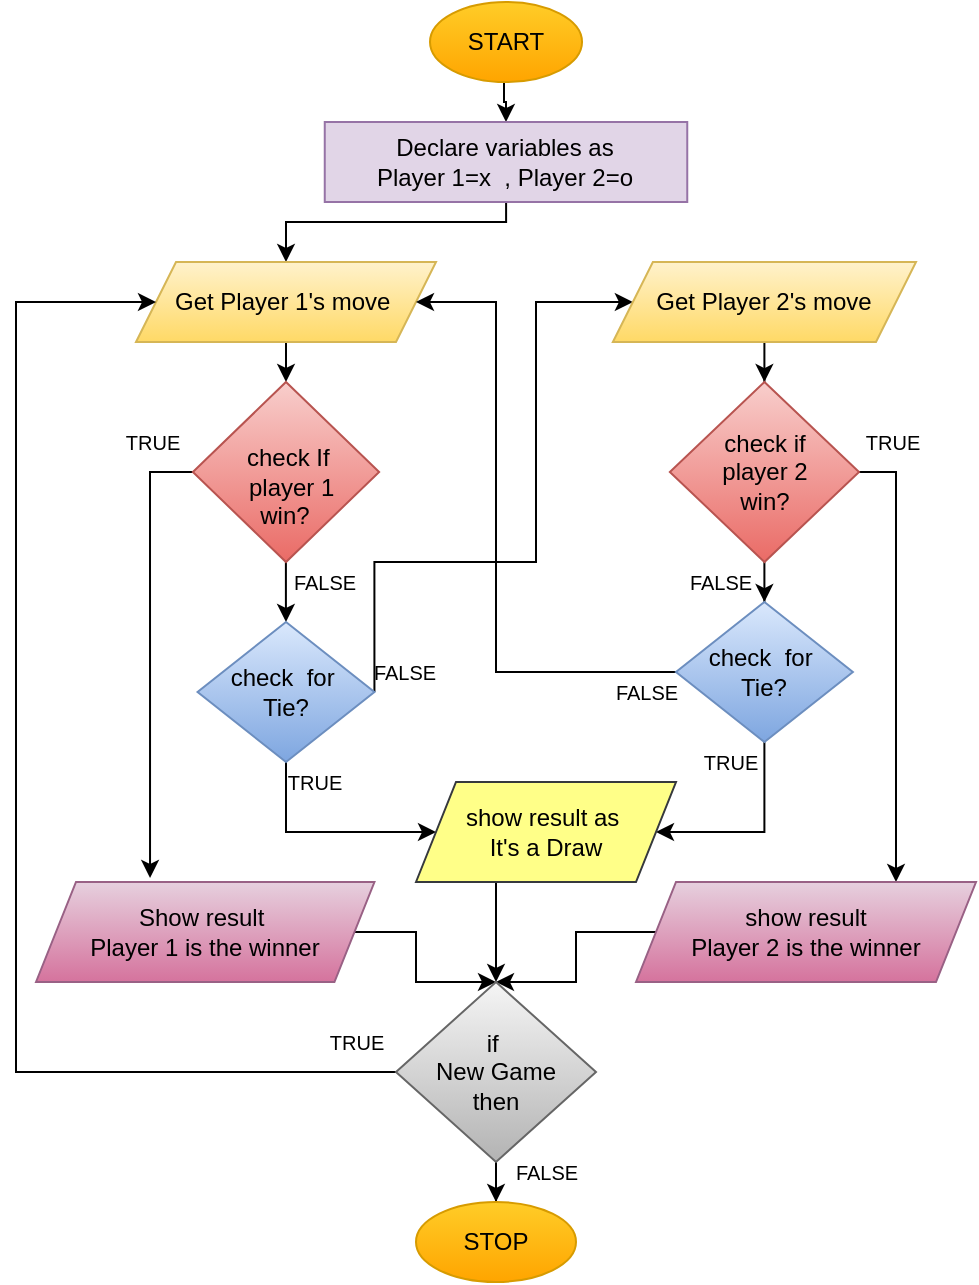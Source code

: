 <mxfile version="17.4.5" type="device"><diagram id="ih1U0Zb7v80E40LfeeEg" name="Page-1"><mxGraphModel dx="994" dy="547" grid="1" gridSize="10" guides="1" tooltips="1" connect="1" arrows="1" fold="1" page="1" pageScale="1" pageWidth="827" pageHeight="1169" math="0" shadow="0"><root><mxCell id="0"/><mxCell id="1" parent="0"/><mxCell id="vfueyk-2AejdtG6Yo8fT-12" style="edgeStyle=orthogonalEdgeStyle;rounded=0;orthogonalLoop=1;jettySize=auto;html=1;exitX=1;exitY=0.5;exitDx=0;exitDy=0;" parent="1" source="vfueyk-2AejdtG6Yo8fT-8" target="vfueyk-2AejdtG6Yo8fT-11" edge="1"><mxGeometry relative="1" as="geometry"><Array as="points"><mxPoint x="309" y="280"/><mxPoint x="390" y="280"/><mxPoint x="390" y="150"/></Array></mxGeometry></mxCell><mxCell id="vfueyk-2AejdtG6Yo8fT-28" value="" style="edgeStyle=orthogonalEdgeStyle;rounded=0;orthogonalLoop=1;jettySize=auto;html=1;entryX=0.5;entryY=0;entryDx=0;entryDy=0;" parent="1" source="vfueyk-2AejdtG6Yo8fT-1" target="vfueyk-2AejdtG6Yo8fT-2" edge="1"><mxGeometry relative="1" as="geometry"><Array as="points"><mxPoint x="374" y="50"/><mxPoint x="375" y="50"/></Array></mxGeometry></mxCell><mxCell id="vfueyk-2AejdtG6Yo8fT-1" value="START" style="ellipse;whiteSpace=wrap;html=1;fillColor=#ffcd28;gradientColor=#ffa500;strokeColor=#d79b00;" parent="1" vertex="1"><mxGeometry x="337.01" width="76" height="40" as="geometry"/></mxCell><mxCell id="vfueyk-2AejdtG6Yo8fT-5" value="" style="edgeStyle=orthogonalEdgeStyle;rounded=0;orthogonalLoop=1;jettySize=auto;html=1;" parent="1" source="vfueyk-2AejdtG6Yo8fT-2" target="vfueyk-2AejdtG6Yo8fT-4" edge="1"><mxGeometry relative="1" as="geometry"><Array as="points"><mxPoint x="375" y="110"/><mxPoint x="265" y="110"/></Array></mxGeometry></mxCell><mxCell id="vfueyk-2AejdtG6Yo8fT-2" value="Declare variables as&lt;br&gt;Player 1=x&amp;nbsp; , Player 2=o" style="whiteSpace=wrap;html=1;fillColor=#e1d5e7;strokeColor=#9673a6;" parent="1" vertex="1"><mxGeometry x="284.38" y="60" width="181.25" height="40" as="geometry"/></mxCell><mxCell id="vfueyk-2AejdtG6Yo8fT-7" value="" style="edgeStyle=orthogonalEdgeStyle;rounded=0;orthogonalLoop=1;jettySize=auto;html=1;" parent="1" source="vfueyk-2AejdtG6Yo8fT-4" target="vfueyk-2AejdtG6Yo8fT-6" edge="1"><mxGeometry relative="1" as="geometry"/></mxCell><mxCell id="vfueyk-2AejdtG6Yo8fT-4" value="Get Player 1's move&amp;nbsp;" style="shape=parallelogram;perimeter=parallelogramPerimeter;whiteSpace=wrap;html=1;fixedSize=1;fillColor=#fff2cc;gradientColor=#ffd966;strokeColor=#d6b656;" parent="1" vertex="1"><mxGeometry x="190" y="130" width="150" height="40" as="geometry"/></mxCell><mxCell id="vfueyk-2AejdtG6Yo8fT-9" value="" style="edgeStyle=orthogonalEdgeStyle;rounded=0;orthogonalLoop=1;jettySize=auto;html=1;" parent="1" source="vfueyk-2AejdtG6Yo8fT-6" target="vfueyk-2AejdtG6Yo8fT-8" edge="1"><mxGeometry relative="1" as="geometry"/></mxCell><mxCell id="vfueyk-2AejdtG6Yo8fT-26" style="edgeStyle=orthogonalEdgeStyle;rounded=0;orthogonalLoop=1;jettySize=auto;html=1;entryX=0.337;entryY=-0.04;entryDx=0;entryDy=0;entryPerimeter=0;" parent="1" source="vfueyk-2AejdtG6Yo8fT-6" target="vfueyk-2AejdtG6Yo8fT-22" edge="1"><mxGeometry relative="1" as="geometry"><Array as="points"><mxPoint x="197" y="235"/></Array></mxGeometry></mxCell><mxCell id="vfueyk-2AejdtG6Yo8fT-6" value="&lt;br&gt;&amp;nbsp; check If&amp;nbsp;&lt;br&gt;&amp;nbsp; player 1 &lt;br&gt;win?" style="rhombus;whiteSpace=wrap;html=1;fillColor=#f8cecc;gradientColor=#ea6b66;strokeColor=#b85450;" parent="1" vertex="1"><mxGeometry x="218.44" y="190" width="93.12" height="90" as="geometry"/></mxCell><mxCell id="vfueyk-2AejdtG6Yo8fT-21" style="edgeStyle=orthogonalEdgeStyle;rounded=0;orthogonalLoop=1;jettySize=auto;html=1;entryX=0;entryY=0.5;entryDx=0;entryDy=0;" parent="1" source="vfueyk-2AejdtG6Yo8fT-8" target="vfueyk-2AejdtG6Yo8fT-18" edge="1"><mxGeometry relative="1" as="geometry"><Array as="points"><mxPoint x="265" y="415"/></Array></mxGeometry></mxCell><mxCell id="vfueyk-2AejdtG6Yo8fT-8" value="check&amp;nbsp; for&amp;nbsp;&lt;br&gt;Tie?" style="rhombus;whiteSpace=wrap;html=1;fillColor=#dae8fc;gradientColor=#7ea6e0;strokeColor=#6c8ebf;" parent="1" vertex="1"><mxGeometry x="220.78" y="310" width="88.44" height="70" as="geometry"/></mxCell><mxCell id="vfueyk-2AejdtG6Yo8fT-14" value="" style="edgeStyle=orthogonalEdgeStyle;rounded=0;orthogonalLoop=1;jettySize=auto;html=1;" parent="1" source="vfueyk-2AejdtG6Yo8fT-11" target="vfueyk-2AejdtG6Yo8fT-13" edge="1"><mxGeometry relative="1" as="geometry"/></mxCell><mxCell id="vfueyk-2AejdtG6Yo8fT-11" value="Get Player 2's move" style="shape=parallelogram;perimeter=parallelogramPerimeter;whiteSpace=wrap;html=1;fixedSize=1;fillColor=#fff2cc;gradientColor=#ffd966;strokeColor=#d6b656;" parent="1" vertex="1"><mxGeometry x="428.44" y="130" width="151.56" height="40" as="geometry"/></mxCell><mxCell id="vfueyk-2AejdtG6Yo8fT-16" value="" style="edgeStyle=orthogonalEdgeStyle;rounded=0;orthogonalLoop=1;jettySize=auto;html=1;" parent="1" source="vfueyk-2AejdtG6Yo8fT-13" target="vfueyk-2AejdtG6Yo8fT-15" edge="1"><mxGeometry relative="1" as="geometry"/></mxCell><mxCell id="vfueyk-2AejdtG6Yo8fT-24" style="edgeStyle=orthogonalEdgeStyle;rounded=0;orthogonalLoop=1;jettySize=auto;html=1;" parent="1" source="vfueyk-2AejdtG6Yo8fT-13" target="vfueyk-2AejdtG6Yo8fT-23" edge="1"><mxGeometry relative="1" as="geometry"><mxPoint x="560" y="430" as="targetPoint"/><Array as="points"><mxPoint x="570" y="235"/></Array></mxGeometry></mxCell><mxCell id="vfueyk-2AejdtG6Yo8fT-13" value="check if &lt;br&gt;player 2 &lt;br&gt;win?" style="rhombus;whiteSpace=wrap;html=1;fillColor=#f8cecc;gradientColor=#ea6b66;strokeColor=#b85450;" parent="1" vertex="1"><mxGeometry x="456.93" y="190" width="94.58" height="90" as="geometry"/></mxCell><mxCell id="vfueyk-2AejdtG6Yo8fT-17" style="edgeStyle=orthogonalEdgeStyle;rounded=0;orthogonalLoop=1;jettySize=auto;html=1;" parent="1" source="vfueyk-2AejdtG6Yo8fT-15" target="vfueyk-2AejdtG6Yo8fT-4" edge="1"><mxGeometry relative="1" as="geometry"><Array as="points"><mxPoint x="370" y="335"/><mxPoint x="370" y="150"/></Array></mxGeometry></mxCell><mxCell id="vfueyk-2AejdtG6Yo8fT-20" style="edgeStyle=orthogonalEdgeStyle;rounded=0;orthogonalLoop=1;jettySize=auto;html=1;" parent="1" source="vfueyk-2AejdtG6Yo8fT-15" target="vfueyk-2AejdtG6Yo8fT-18" edge="1"><mxGeometry relative="1" as="geometry"><Array as="points"><mxPoint x="504" y="415"/></Array></mxGeometry></mxCell><mxCell id="vfueyk-2AejdtG6Yo8fT-15" value="check&amp;nbsp; for&amp;nbsp;&lt;br&gt;Tie?" style="rhombus;whiteSpace=wrap;html=1;fillColor=#dae8fc;gradientColor=#7ea6e0;strokeColor=#6c8ebf;" parent="1" vertex="1"><mxGeometry x="460" y="300" width="88.44" height="70" as="geometry"/></mxCell><mxCell id="vfueyk-2AejdtG6Yo8fT-31" style="edgeStyle=orthogonalEdgeStyle;rounded=0;orthogonalLoop=1;jettySize=auto;html=1;" parent="1" source="vfueyk-2AejdtG6Yo8fT-18" edge="1"><mxGeometry relative="1" as="geometry"><mxPoint x="370" y="490" as="targetPoint"/><Array as="points"><mxPoint x="370" y="450"/><mxPoint x="370" y="450"/></Array></mxGeometry></mxCell><mxCell id="vfueyk-2AejdtG6Yo8fT-18" value="show result as&amp;nbsp;&lt;br&gt;It's a Draw" style="shape=parallelogram;perimeter=parallelogramPerimeter;whiteSpace=wrap;html=1;fixedSize=1;fillColor=#ffff88;strokeColor=#36393d;" parent="1" vertex="1"><mxGeometry x="330" y="390" width="130" height="50" as="geometry"/></mxCell><mxCell id="vfueyk-2AejdtG6Yo8fT-30" style="edgeStyle=orthogonalEdgeStyle;rounded=0;orthogonalLoop=1;jettySize=auto;html=1;" parent="1" source="vfueyk-2AejdtG6Yo8fT-22" edge="1"><mxGeometry relative="1" as="geometry"><mxPoint x="370" y="490" as="targetPoint"/><Array as="points"><mxPoint x="330" y="465"/><mxPoint x="330" y="490"/></Array></mxGeometry></mxCell><mxCell id="vfueyk-2AejdtG6Yo8fT-22" value="Show result&amp;nbsp;&lt;br&gt;Player 1 is the winner" style="shape=parallelogram;perimeter=parallelogramPerimeter;whiteSpace=wrap;html=1;fixedSize=1;fillColor=#e6d0de;gradientColor=#d5739d;strokeColor=#996185;" parent="1" vertex="1"><mxGeometry x="140" y="440" width="169.22" height="50" as="geometry"/></mxCell><mxCell id="vfueyk-2AejdtG6Yo8fT-32" style="edgeStyle=orthogonalEdgeStyle;rounded=0;orthogonalLoop=1;jettySize=auto;html=1;entryX=0.5;entryY=0;entryDx=0;entryDy=0;" parent="1" source="vfueyk-2AejdtG6Yo8fT-23" target="vfueyk-2AejdtG6Yo8fT-46" edge="1"><mxGeometry relative="1" as="geometry"><mxPoint x="410" y="530" as="targetPoint"/><Array as="points"><mxPoint x="410" y="465"/><mxPoint x="410" y="490"/></Array></mxGeometry></mxCell><mxCell id="vfueyk-2AejdtG6Yo8fT-23" value="&lt;font face=&quot;helvetica&quot;&gt;show result&lt;br&gt;Player 2 is the winner&lt;br&gt;&lt;/font&gt;" style="shape=parallelogram;perimeter=parallelogramPerimeter;whiteSpace=wrap;html=1;fixedSize=1;fillColor=#e6d0de;gradientColor=#d5739d;strokeColor=#996185;" parent="1" vertex="1"><mxGeometry x="440" y="440" width="170" height="50" as="geometry"/></mxCell><mxCell id="vfueyk-2AejdtG6Yo8fT-34" value="FALSE" style="text;html=1;align=center;verticalAlign=middle;resizable=0;points=[];autosize=1;strokeColor=none;fillColor=none;fontSize=10;" parent="1" vertex="1"><mxGeometry x="259.22" y="280" width="50" height="20" as="geometry"/></mxCell><mxCell id="vfueyk-2AejdtG6Yo8fT-35" value="TRUE" style="text;html=1;align=center;verticalAlign=middle;resizable=0;points=[];autosize=1;strokeColor=none;fillColor=none;fontSize=10;" parent="1" vertex="1"><mxGeometry x="178.44" y="210" width="40" height="20" as="geometry"/></mxCell><mxCell id="vfueyk-2AejdtG6Yo8fT-37" value="TRUE" style="text;html=1;align=center;verticalAlign=middle;resizable=0;points=[];autosize=1;strokeColor=none;fillColor=none;fontSize=10;" parent="1" vertex="1"><mxGeometry x="548.44" y="210" width="40" height="20" as="geometry"/></mxCell><mxCell id="vfueyk-2AejdtG6Yo8fT-38" value="FALSE" style="text;html=1;align=center;verticalAlign=middle;resizable=0;points=[];autosize=1;strokeColor=none;fillColor=none;fontSize=10;" parent="1" vertex="1"><mxGeometry x="456.93" y="280" width="50" height="20" as="geometry"/></mxCell><mxCell id="vfueyk-2AejdtG6Yo8fT-41" value="TRUE" style="text;html=1;align=center;verticalAlign=middle;resizable=0;points=[];autosize=1;strokeColor=none;fillColor=none;fontSize=10;" parent="1" vertex="1"><mxGeometry x="259.22" y="380" width="40" height="20" as="geometry"/></mxCell><mxCell id="vfueyk-2AejdtG6Yo8fT-42" value="TRUE" style="text;html=1;align=center;verticalAlign=middle;resizable=0;points=[];autosize=1;strokeColor=none;fillColor=none;fontSize=10;" parent="1" vertex="1"><mxGeometry x="466.93" y="370" width="40" height="20" as="geometry"/></mxCell><mxCell id="vfueyk-2AejdtG6Yo8fT-43" value="FALSE" style="text;html=1;align=center;verticalAlign=middle;resizable=0;points=[];autosize=1;strokeColor=none;fillColor=none;fontSize=10;" parent="1" vertex="1"><mxGeometry x="420.0" y="335" width="50" height="20" as="geometry"/></mxCell><mxCell id="vfueyk-2AejdtG6Yo8fT-44" value="FALSE" style="text;html=1;align=center;verticalAlign=middle;resizable=0;points=[];autosize=1;strokeColor=none;fillColor=none;fontSize=10;" parent="1" vertex="1"><mxGeometry x="299.22" y="325" width="50" height="20" as="geometry"/></mxCell><mxCell id="vfueyk-2AejdtG6Yo8fT-49" style="edgeStyle=orthogonalEdgeStyle;rounded=0;orthogonalLoop=1;jettySize=auto;html=1;fontSize=12;entryX=0;entryY=0.5;entryDx=0;entryDy=0;" parent="1" source="vfueyk-2AejdtG6Yo8fT-46" target="vfueyk-2AejdtG6Yo8fT-4" edge="1"><mxGeometry relative="1" as="geometry"><mxPoint x="90" y="150" as="targetPoint"/><Array as="points"><mxPoint x="130" y="535"/><mxPoint x="130" y="150"/></Array></mxGeometry></mxCell><mxCell id="vfueyk-2AejdtG6Yo8fT-52" value="" style="edgeStyle=orthogonalEdgeStyle;rounded=0;orthogonalLoop=1;jettySize=auto;html=1;fontSize=12;" parent="1" source="vfueyk-2AejdtG6Yo8fT-46" target="vfueyk-2AejdtG6Yo8fT-51" edge="1"><mxGeometry relative="1" as="geometry"/></mxCell><mxCell id="vfueyk-2AejdtG6Yo8fT-46" value="&lt;font style=&quot;font-size: 12px&quot;&gt;if&amp;nbsp;&lt;br&gt;New Game&lt;br&gt;then&lt;br&gt;&lt;/font&gt;" style="rhombus;whiteSpace=wrap;html=1;fontSize=10;fillColor=#f5f5f5;gradientColor=#b3b3b3;strokeColor=#666666;" parent="1" vertex="1"><mxGeometry x="320" y="490" width="100" height="90" as="geometry"/></mxCell><mxCell id="vfueyk-2AejdtG6Yo8fT-50" value="TRUE" style="text;html=1;align=center;verticalAlign=middle;resizable=0;points=[];autosize=1;strokeColor=none;fillColor=none;fontSize=10;" parent="1" vertex="1"><mxGeometry x="280" y="510" width="40" height="20" as="geometry"/></mxCell><mxCell id="vfueyk-2AejdtG6Yo8fT-51" value="&lt;font style=&quot;font-size: 12px&quot;&gt;STOP&lt;/font&gt;" style="ellipse;whiteSpace=wrap;html=1;fontSize=10;fillColor=#ffcd28;gradientColor=#ffa500;strokeColor=#d79b00;" parent="1" vertex="1"><mxGeometry x="330" y="600" width="80" height="40" as="geometry"/></mxCell><mxCell id="vfueyk-2AejdtG6Yo8fT-53" value="FALSE" style="text;html=1;align=center;verticalAlign=middle;resizable=0;points=[];autosize=1;strokeColor=none;fillColor=none;fontSize=10;" parent="1" vertex="1"><mxGeometry x="370" y="575" width="50" height="20" as="geometry"/></mxCell></root></mxGraphModel></diagram></mxfile>